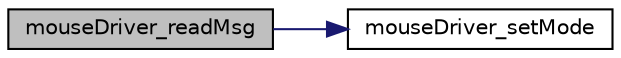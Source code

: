 digraph "mouseDriver_readMsg"
{
 // LATEX_PDF_SIZE
  edge [fontname="Helvetica",fontsize="10",labelfontname="Helvetica",labelfontsize="10"];
  node [fontname="Helvetica",fontsize="10",shape=record];
  rankdir="LR";
  Node1 [label="mouseDriver_readMsg",height=0.2,width=0.4,color="black", fillcolor="grey75", style="filled", fontcolor="black",tooltip=" "];
  Node1 -> Node2 [color="midnightblue",fontsize="10",style="solid",fontname="Helvetica"];
  Node2 [label="mouseDriver_setMode",height=0.2,width=0.4,color="black", fillcolor="white", style="filled",URL="$dc/d73/mouse_driver_8c.html#a237f0960175af336ca81667d7eb9ef2e",tooltip=" "];
}
